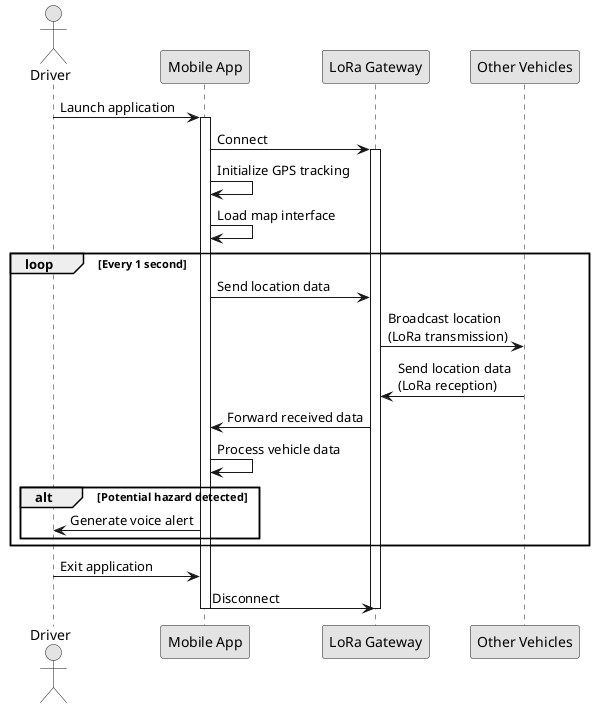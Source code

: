 @startuml Sequence Diagram
skinparam backgroundColor white
skinparam monochrome true
skinparam shadowing false

actor Driver
participant "Mobile App" as App
participant "LoRa Gateway" as Gateway
participant "Other Vehicles" as Vehicles

Driver -> App: Launch application
activate App

App -> Gateway: Connect
activate Gateway

App -> App: Initialize GPS tracking
App -> App: Load map interface

loop Every 1 second
  App -> Gateway: Send location data
  Gateway -> Vehicles: Broadcast location\n(LoRa transmission)
  
  Vehicles -> Gateway: Send location data\n(LoRa reception)
  Gateway -> App: Forward received data
  
  App -> App: Process vehicle data
  
  alt Potential hazard detected
    App -> Driver: Generate voice alert
  end
end

Driver -> App: Exit application
App -> Gateway: Disconnect
deactivate Gateway
deactivate App

@enduml